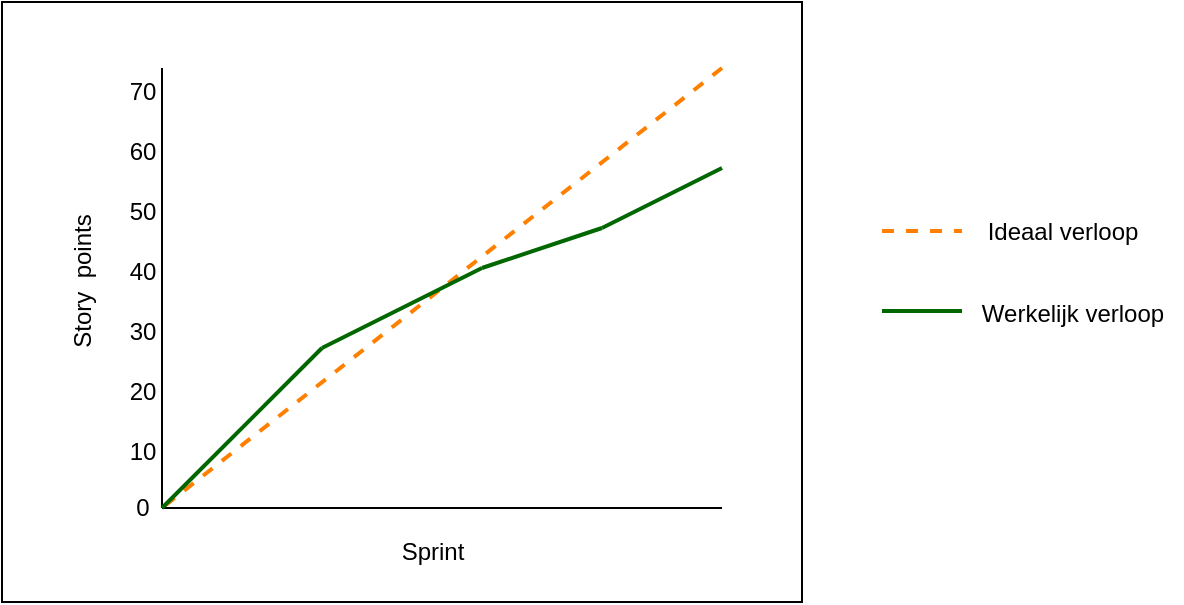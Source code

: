 <mxfile version="27.1.3">
  <diagram name="Page-1" id="bMIFBqKxYGtmJpLnX7fZ">
    <mxGraphModel dx="1426" dy="749" grid="1" gridSize="10" guides="1" tooltips="1" connect="1" arrows="1" fold="1" page="1" pageScale="1" pageWidth="800" pageHeight="585" math="0" shadow="0">
      <root>
        <mxCell id="0" />
        <mxCell id="1" parent="0" />
        <mxCell id="LCcYFn8V3FXoRqacdDvJ-1" value="" style="rounded=0;whiteSpace=wrap;html=1;" vertex="1" parent="1">
          <mxGeometry width="400" height="300" as="geometry" />
        </mxCell>
        <mxCell id="LCcYFn8V3FXoRqacdDvJ-2" value="" style="endArrow=none;html=1;rounded=0;" edge="1" parent="1">
          <mxGeometry width="50" height="50" relative="1" as="geometry">
            <mxPoint x="80" y="33" as="sourcePoint" />
            <mxPoint x="80" y="253" as="targetPoint" />
          </mxGeometry>
        </mxCell>
        <mxCell id="LCcYFn8V3FXoRqacdDvJ-4" value="Story&amp;nbsp; points" style="edgeLabel;html=1;align=center;verticalAlign=middle;resizable=0;points=[];rotation=-90;fontSize=12;" vertex="1" connectable="0" parent="LCcYFn8V3FXoRqacdDvJ-2">
          <mxGeometry x="-0.455" relative="1" as="geometry">
            <mxPoint x="-40" y="47" as="offset" />
          </mxGeometry>
        </mxCell>
        <mxCell id="LCcYFn8V3FXoRqacdDvJ-3" value="" style="endArrow=none;html=1;rounded=0;" edge="1" parent="1">
          <mxGeometry width="50" height="50" relative="1" as="geometry">
            <mxPoint x="80" y="253" as="sourcePoint" />
            <mxPoint x="360" y="253" as="targetPoint" />
          </mxGeometry>
        </mxCell>
        <mxCell id="LCcYFn8V3FXoRqacdDvJ-6" value="10" style="text;html=1;align=center;verticalAlign=middle;resizable=0;points=[];autosize=1;strokeColor=none;fillColor=none;" vertex="1" parent="1">
          <mxGeometry x="50" y="210" width="40" height="30" as="geometry" />
        </mxCell>
        <mxCell id="LCcYFn8V3FXoRqacdDvJ-7" value="20" style="text;html=1;align=center;verticalAlign=middle;resizable=0;points=[];autosize=1;strokeColor=none;fillColor=none;" vertex="1" parent="1">
          <mxGeometry x="50" y="180" width="40" height="30" as="geometry" />
        </mxCell>
        <mxCell id="LCcYFn8V3FXoRqacdDvJ-8" value="30" style="text;html=1;align=center;verticalAlign=middle;resizable=0;points=[];autosize=1;strokeColor=none;fillColor=none;" vertex="1" parent="1">
          <mxGeometry x="50" y="150" width="40" height="30" as="geometry" />
        </mxCell>
        <mxCell id="LCcYFn8V3FXoRqacdDvJ-9" value="40" style="text;html=1;align=center;verticalAlign=middle;resizable=0;points=[];autosize=1;strokeColor=none;fillColor=none;" vertex="1" parent="1">
          <mxGeometry x="50" y="120" width="40" height="30" as="geometry" />
        </mxCell>
        <mxCell id="LCcYFn8V3FXoRqacdDvJ-10" value="50" style="text;html=1;align=center;verticalAlign=middle;resizable=0;points=[];autosize=1;strokeColor=none;fillColor=none;" vertex="1" parent="1">
          <mxGeometry x="50" y="90" width="40" height="30" as="geometry" />
        </mxCell>
        <mxCell id="LCcYFn8V3FXoRqacdDvJ-11" value="60" style="text;html=1;align=center;verticalAlign=middle;resizable=0;points=[];autosize=1;strokeColor=none;fillColor=none;" vertex="1" parent="1">
          <mxGeometry x="50" y="60" width="40" height="30" as="geometry" />
        </mxCell>
        <mxCell id="LCcYFn8V3FXoRqacdDvJ-12" value="70" style="text;html=1;align=center;verticalAlign=middle;resizable=0;points=[];autosize=1;strokeColor=none;fillColor=none;" vertex="1" parent="1">
          <mxGeometry x="50" y="30" width="40" height="30" as="geometry" />
        </mxCell>
        <mxCell id="LCcYFn8V3FXoRqacdDvJ-13" value="0" style="text;html=1;align=center;verticalAlign=middle;resizable=0;points=[];autosize=1;strokeColor=none;fillColor=none;" vertex="1" parent="1">
          <mxGeometry x="55" y="238" width="30" height="30" as="geometry" />
        </mxCell>
        <mxCell id="LCcYFn8V3FXoRqacdDvJ-16" value="Sprint" style="text;html=1;align=center;verticalAlign=middle;resizable=0;points=[];autosize=1;strokeColor=none;fillColor=none;" vertex="1" parent="1">
          <mxGeometry x="190" y="260" width="50" height="30" as="geometry" />
        </mxCell>
        <mxCell id="LCcYFn8V3FXoRqacdDvJ-17" value="" style="endArrow=none;dashed=1;html=1;rounded=0;fontColor=#FF8000;strokeColor=#FF8000;strokeWidth=2;" edge="1" parent="1">
          <mxGeometry width="50" height="50" relative="1" as="geometry">
            <mxPoint x="360" y="33" as="sourcePoint" />
            <mxPoint x="80" y="253" as="targetPoint" />
          </mxGeometry>
        </mxCell>
        <mxCell id="LCcYFn8V3FXoRqacdDvJ-18" value="" style="endArrow=none;dashed=1;html=1;rounded=0;fontColor=#FF8000;strokeColor=#FF8000;strokeWidth=2;" edge="1" parent="1">
          <mxGeometry width="50" height="50" relative="1" as="geometry">
            <mxPoint x="440" y="114.5" as="sourcePoint" />
            <mxPoint x="480" y="114.5" as="targetPoint" />
          </mxGeometry>
        </mxCell>
        <mxCell id="LCcYFn8V3FXoRqacdDvJ-19" value="" style="endArrow=none;html=1;rounded=0;strokeWidth=2;strokeColor=#006600;" edge="1" parent="1">
          <mxGeometry width="50" height="50" relative="1" as="geometry">
            <mxPoint x="80" y="253" as="sourcePoint" />
            <mxPoint x="160" y="173" as="targetPoint" />
          </mxGeometry>
        </mxCell>
        <mxCell id="LCcYFn8V3FXoRqacdDvJ-20" value="" style="endArrow=none;html=1;rounded=0;strokeWidth=2;strokeColor=#006600;" edge="1" parent="1">
          <mxGeometry width="50" height="50" relative="1" as="geometry">
            <mxPoint x="160" y="173" as="sourcePoint" />
            <mxPoint x="240" y="133" as="targetPoint" />
          </mxGeometry>
        </mxCell>
        <mxCell id="LCcYFn8V3FXoRqacdDvJ-21" value="" style="endArrow=none;html=1;rounded=0;strokeWidth=2;strokeColor=#006600;" edge="1" parent="1">
          <mxGeometry width="50" height="50" relative="1" as="geometry">
            <mxPoint x="240" y="133" as="sourcePoint" />
            <mxPoint x="300" y="113" as="targetPoint" />
          </mxGeometry>
        </mxCell>
        <mxCell id="LCcYFn8V3FXoRqacdDvJ-22" value="" style="endArrow=none;html=1;rounded=0;strokeWidth=2;strokeColor=#006600;" edge="1" parent="1">
          <mxGeometry width="50" height="50" relative="1" as="geometry">
            <mxPoint x="300" y="113" as="sourcePoint" />
            <mxPoint x="360" y="83" as="targetPoint" />
          </mxGeometry>
        </mxCell>
        <mxCell id="LCcYFn8V3FXoRqacdDvJ-23" value="" style="endArrow=none;html=1;rounded=0;strokeWidth=2;strokeColor=#006600;" edge="1" parent="1">
          <mxGeometry width="50" height="50" relative="1" as="geometry">
            <mxPoint x="440" y="154.5" as="sourcePoint" />
            <mxPoint x="480" y="154.5" as="targetPoint" />
          </mxGeometry>
        </mxCell>
        <mxCell id="LCcYFn8V3FXoRqacdDvJ-24" value="Ideaal verloop" style="text;html=1;align=center;verticalAlign=middle;resizable=0;points=[];autosize=1;strokeColor=none;fillColor=none;" vertex="1" parent="1">
          <mxGeometry x="480" y="99.5" width="100" height="30" as="geometry" />
        </mxCell>
        <mxCell id="LCcYFn8V3FXoRqacdDvJ-25" value="Werkelijk verloop" style="text;html=1;align=center;verticalAlign=middle;resizable=0;points=[];autosize=1;strokeColor=none;fillColor=none;" vertex="1" parent="1">
          <mxGeometry x="480" y="140.5" width="110" height="30" as="geometry" />
        </mxCell>
      </root>
    </mxGraphModel>
  </diagram>
</mxfile>
